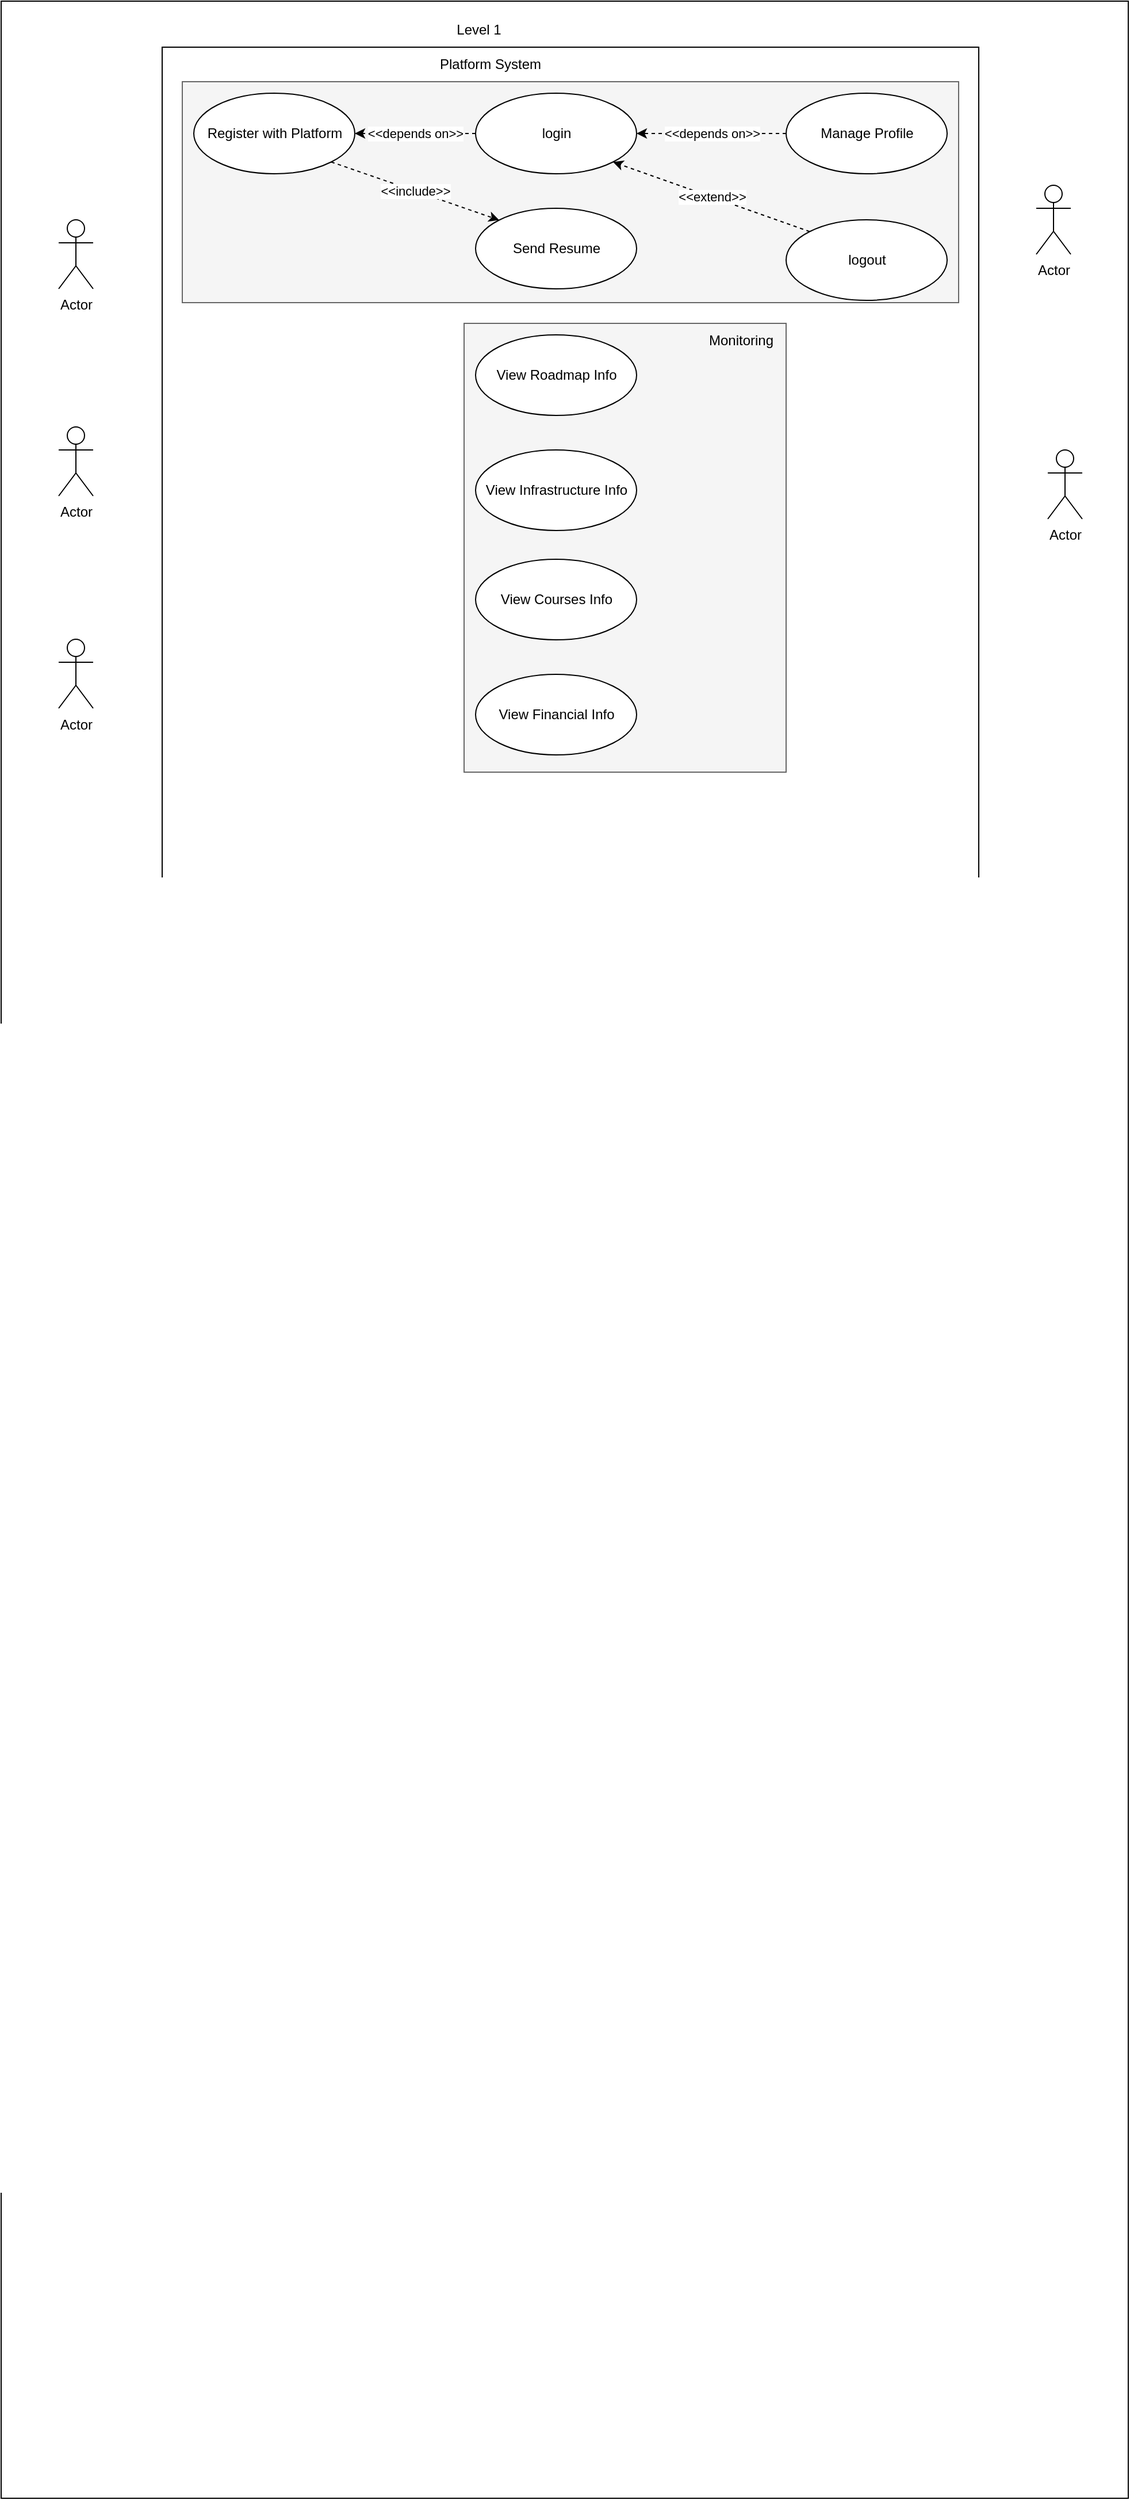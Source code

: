 <mxfile version="21.6.6" type="github">
  <diagram name="Page-1" id="Bo8KTVuofRZR6Qx37zB3">
    <mxGraphModel dx="2100" dy="1018" grid="1" gridSize="10" guides="1" tooltips="1" connect="1" arrows="1" fold="1" page="1" pageScale="1" pageWidth="827" pageHeight="1169" math="0" shadow="0">
      <root>
        <mxCell id="0" />
        <mxCell id="1" parent="0" />
        <mxCell id="GW2IzVe2xJjJmR47O76a-65" value="" style="rounded=0;whiteSpace=wrap;html=1;" vertex="1" parent="1">
          <mxGeometry width="980" height="2170" as="geometry" />
        </mxCell>
        <mxCell id="GW2IzVe2xJjJmR47O76a-66" value="" style="rounded=0;whiteSpace=wrap;html=1;" vertex="1" parent="1">
          <mxGeometry x="140" y="40" width="710" height="780" as="geometry" />
        </mxCell>
        <mxCell id="GW2IzVe2xJjJmR47O76a-67" value="Actor" style="shape=umlActor;verticalLabelPosition=bottom;verticalAlign=top;html=1;outlineConnect=0;" vertex="1" parent="1">
          <mxGeometry x="50" y="190" width="30" height="60" as="geometry" />
        </mxCell>
        <mxCell id="GW2IzVe2xJjJmR47O76a-68" value="Actor" style="shape=umlActor;verticalLabelPosition=bottom;verticalAlign=top;html=1;outlineConnect=0;" vertex="1" parent="1">
          <mxGeometry x="50" y="370" width="30" height="60" as="geometry" />
        </mxCell>
        <mxCell id="GW2IzVe2xJjJmR47O76a-69" value="Actor" style="shape=umlActor;verticalLabelPosition=bottom;verticalAlign=top;html=1;outlineConnect=0;" vertex="1" parent="1">
          <mxGeometry x="50" y="554.5" width="30" height="60" as="geometry" />
        </mxCell>
        <mxCell id="GW2IzVe2xJjJmR47O76a-72" value="Level 1" style="text;html=1;align=center;verticalAlign=middle;resizable=0;points=[];autosize=1;strokeColor=none;fillColor=none;" vertex="1" parent="1">
          <mxGeometry x="385" y="10" width="60" height="30" as="geometry" />
        </mxCell>
        <mxCell id="GW2IzVe2xJjJmR47O76a-73" value="Platform System" style="text;html=1;align=center;verticalAlign=middle;resizable=0;points=[];autosize=1;strokeColor=none;fillColor=none;" vertex="1" parent="1">
          <mxGeometry x="370" y="40" width="110" height="30" as="geometry" />
        </mxCell>
        <mxCell id="GW2IzVe2xJjJmR47O76a-74" value="" style="rounded=0;whiteSpace=wrap;html=1;fillColor=#f5f5f5;strokeColor=#666666;fontColor=#333333;" vertex="1" parent="1">
          <mxGeometry x="157.5" y="70" width="675" height="192" as="geometry" />
        </mxCell>
        <mxCell id="GW2IzVe2xJjJmR47O76a-75" value="&amp;lt;&amp;lt;depends on&amp;gt;&amp;gt;" style="rounded=0;orthogonalLoop=1;jettySize=auto;html=1;exitX=0;exitY=0.5;exitDx=0;exitDy=0;dashed=1;" edge="1" parent="1" source="GW2IzVe2xJjJmR47O76a-76" target="GW2IzVe2xJjJmR47O76a-80">
          <mxGeometry relative="1" as="geometry" />
        </mxCell>
        <mxCell id="GW2IzVe2xJjJmR47O76a-76" value="login" style="ellipse;whiteSpace=wrap;html=1;" vertex="1" parent="1">
          <mxGeometry x="412.5" y="80" width="140" height="70" as="geometry" />
        </mxCell>
        <mxCell id="GW2IzVe2xJjJmR47O76a-77" value="&amp;lt;&amp;lt;depends on&amp;gt;&amp;gt;" style="edgeStyle=orthogonalEdgeStyle;rounded=0;orthogonalLoop=1;jettySize=auto;html=1;dashed=1;" edge="1" parent="1" source="GW2IzVe2xJjJmR47O76a-78" target="GW2IzVe2xJjJmR47O76a-76">
          <mxGeometry relative="1" as="geometry" />
        </mxCell>
        <mxCell id="GW2IzVe2xJjJmR47O76a-78" value="Manage Profile" style="ellipse;whiteSpace=wrap;html=1;" vertex="1" parent="1">
          <mxGeometry x="682.5" y="80" width="140" height="70" as="geometry" />
        </mxCell>
        <mxCell id="GW2IzVe2xJjJmR47O76a-79" value="&amp;lt;&amp;lt;include&amp;gt;&amp;gt;" style="rounded=0;orthogonalLoop=1;jettySize=auto;html=1;exitX=1;exitY=1;exitDx=0;exitDy=0;entryX=0;entryY=0;entryDx=0;entryDy=0;dashed=1;" edge="1" parent="1" source="GW2IzVe2xJjJmR47O76a-80" target="GW2IzVe2xJjJmR47O76a-81">
          <mxGeometry relative="1" as="geometry" />
        </mxCell>
        <mxCell id="GW2IzVe2xJjJmR47O76a-80" value="Register with Platform" style="ellipse;whiteSpace=wrap;html=1;" vertex="1" parent="1">
          <mxGeometry x="167.5" y="80" width="140" height="70" as="geometry" />
        </mxCell>
        <mxCell id="GW2IzVe2xJjJmR47O76a-81" value="&lt;span data-lucid-content=&quot;{&amp;quot;t&amp;quot;:&amp;quot;Send Resume to Acadamic Manager&amp;quot;,&amp;quot;m&amp;quot;:[]}&quot; data-lucid-type=&quot;application/vnd.lucid.text&quot;&gt;&lt;span&gt;Send Resume&lt;/span&gt;&lt;/span&gt;" style="ellipse;whiteSpace=wrap;html=1;" vertex="1" parent="1">
          <mxGeometry x="412.5" y="180" width="140" height="70" as="geometry" />
        </mxCell>
        <mxCell id="GW2IzVe2xJjJmR47O76a-82" value="&amp;lt;&amp;lt;extend&amp;gt;&amp;gt;" style="rounded=0;orthogonalLoop=1;jettySize=auto;html=1;exitX=0;exitY=0;exitDx=0;exitDy=0;entryX=1;entryY=1;entryDx=0;entryDy=0;dashed=1;" edge="1" parent="1" source="GW2IzVe2xJjJmR47O76a-83" target="GW2IzVe2xJjJmR47O76a-76">
          <mxGeometry relative="1" as="geometry" />
        </mxCell>
        <mxCell id="GW2IzVe2xJjJmR47O76a-83" value="logout" style="ellipse;whiteSpace=wrap;html=1;" vertex="1" parent="1">
          <mxGeometry x="682.5" y="190" width="140" height="70" as="geometry" />
        </mxCell>
        <mxCell id="GW2IzVe2xJjJmR47O76a-84" value="Actor" style="shape=umlActor;verticalLabelPosition=bottom;verticalAlign=top;html=1;outlineConnect=0;" vertex="1" parent="1">
          <mxGeometry x="900" y="160" width="30" height="60" as="geometry" />
        </mxCell>
        <mxCell id="GW2IzVe2xJjJmR47O76a-85" value="Actor" style="shape=umlActor;verticalLabelPosition=bottom;verticalAlign=top;html=1;outlineConnect=0;" vertex="1" parent="1">
          <mxGeometry x="910" y="390" width="30" height="60" as="geometry" />
        </mxCell>
        <mxCell id="GW2IzVe2xJjJmR47O76a-87" value="" style="rounded=0;whiteSpace=wrap;html=1;fillColor=#f5f5f5;fontColor=#333333;strokeColor=#666666;" vertex="1" parent="1">
          <mxGeometry x="402.5" y="280" width="280" height="390" as="geometry" />
        </mxCell>
        <mxCell id="GW2IzVe2xJjJmR47O76a-88" value="View Infrastructure Info" style="ellipse;whiteSpace=wrap;html=1;" vertex="1" parent="1">
          <mxGeometry x="412.5" y="390" width="140" height="70" as="geometry" />
        </mxCell>
        <mxCell id="GW2IzVe2xJjJmR47O76a-89" value="View Roadmap Info" style="ellipse;whiteSpace=wrap;html=1;" vertex="1" parent="1">
          <mxGeometry x="412.5" y="290" width="140" height="70" as="geometry" />
        </mxCell>
        <mxCell id="GW2IzVe2xJjJmR47O76a-90" value="View Courses Info" style="ellipse;whiteSpace=wrap;html=1;" vertex="1" parent="1">
          <mxGeometry x="412.5" y="485" width="140" height="70" as="geometry" />
        </mxCell>
        <mxCell id="GW2IzVe2xJjJmR47O76a-91" value="View Financial Info" style="ellipse;whiteSpace=wrap;html=1;" vertex="1" parent="1">
          <mxGeometry x="412.5" y="585" width="140" height="70" as="geometry" />
        </mxCell>
        <mxCell id="GW2IzVe2xJjJmR47O76a-92" value="Monitoring" style="text;html=1;align=center;verticalAlign=middle;resizable=0;points=[];autosize=1;strokeColor=none;fillColor=none;" vertex="1" parent="1">
          <mxGeometry x="602.5" y="280" width="80" height="30" as="geometry" />
        </mxCell>
      </root>
    </mxGraphModel>
  </diagram>
</mxfile>
